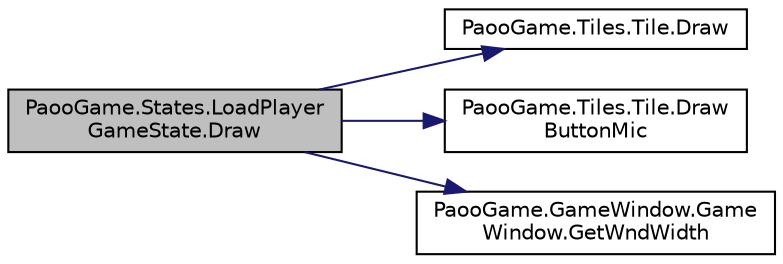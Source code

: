 digraph "PaooGame.States.LoadPlayerGameState.Draw"
{
 // INTERACTIVE_SVG=YES
 // LATEX_PDF_SIZE
  edge [fontname="Helvetica",fontsize="10",labelfontname="Helvetica",labelfontsize="10"];
  node [fontname="Helvetica",fontsize="10",shape=record];
  rankdir="LR";
  Node1 [label="PaooGame.States.LoadPlayer\lGameState.Draw",height=0.2,width=0.4,color="black", fillcolor="grey75", style="filled", fontcolor="black",tooltip="Deseneaza starea curenta."];
  Node1 -> Node2 [color="midnightblue",fontsize="10",style="solid"];
  Node2 [label="PaooGame.Tiles.Tile.Draw",height=0.2,width=0.4,color="black", fillcolor="white", style="filled",URL="$class_paoo_game_1_1_tiles_1_1_tile.html#a3bb3be3b9c108d55675f0942285db7db",tooltip="Deseneaza in fereastra majoritatea dalelor."];
  Node1 -> Node3 [color="midnightblue",fontsize="10",style="solid"];
  Node3 [label="PaooGame.Tiles.Tile.Draw\lButtonMic",height=0.2,width=0.4,color="black", fillcolor="white", style="filled",URL="$class_paoo_game_1_1_tiles_1_1_tile.html#ac44969cc3239bc86570e4b0a40f2b7f6",tooltip=" "];
  Node1 -> Node4 [color="midnightblue",fontsize="10",style="solid"];
  Node4 [label="PaooGame.GameWindow.Game\lWindow.GetWndWidth",height=0.2,width=0.4,color="black", fillcolor="white", style="filled",URL="$class_paoo_game_1_1_game_window_1_1_game_window.html#a39360a42d4d8c24c2ebec8b3d03f2352",tooltip="Returneaza latimea ferestrei."];
}
